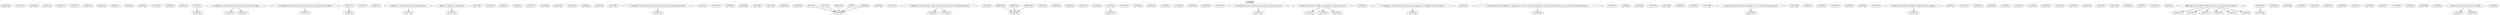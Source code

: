 digraph LLED {
labelloc = "t";
label = "LLED"
fontsize = 27;
"LLED*200"
"LLED*201"
"LLED*206"
"LLED*210"
"LLED*211"
"LLED*212"
"LLED*213"
"LLED*220"
"LLED*221"
"LLED*222"
"LLED*223"
"LLED*226"
"LLED*300"
"LLED*301"
"LLED*310"
"A completed concentration in French or permission of the Head." -> "LLED*312" [style=solid]
"A completed concentration in theatre or drama or permission of the Head." -> "LLED*313" [style=solid]
"LLED*315"
"LLED*318"
"LLED*310" -> "LLED*320" [style=solid]
"LLED*323"
"French 12, or equivalent prior French experience." -> "LLED*324" [style=solid]
"A completed concentration in French or permission of the Head." -> "LLED*325" [style=solid]
"Grade 11 Mandarin or equivalent." -> "LLED*326" [style=solid]
"LLED*336"
"LLED*350"
"LLED*351"
"LLED*352"
"LLED*353"
"LLED*360"
"LLED*361"
"LLED*363"
"LLED*366"
"LLED*367"
"LLED*368"
"A completed concentration in French of permission of the Department Head." -> "LLED*371" [style=solid]
"LLED*372"
"LLED*381"
"LLED*382"
"LLED*386"
"LLED*387"
"LLED*388"
"LLED*391"
"LLED*399"
"APSC*402" -> "LLED*402" [style=solid]
"ASTU*402" -> "LLED*402" [style=solid]
"FRST*402" -> "LLED*402" [style=solid]
"LFS*402" -> "LLED*402" [style=solid]
"PHAR*402" -> "LLED*402" [style=solid]
"LLED*420"
"LLED*421"
"A completed concentration or major in French or permission of Department Head." -> "LLED*422" [style=solid]
"A completed concentration or major in French or permission of Department Head." -> "LLED*423" [style=solid]
"LLED*426"
"FREN*220" -> "LLED*428" [style=solid]
"FREN*222" -> "LLED*428"
"FREN*223" -> "LLED*428"
"LLED*429"
"LLED*433"
"LLED*434"
"LLED*435"
"LLED*436"
"LLED*314" -> "LLED*439" [style=solid]
"LLED*440"
"LLED*441"
"LLED*442"
"LLED*443"
"LLED*444"
"LLED*445"
"LLED*446"
"LLED*449"
"An introductory-level reading or language arts education course" -> "LLED*450" [style=solid]
"An introductory-level reading or language arts education course." -> "LLED*451" [style=solid]
"LLED*452"
"An introductory-level reading or language arts education course." -> "LLED*453" [style=solid]
"or corequisite: an introductory-level reading, language arts, or English education course." -> "LLED*454" [style=solid]
"LLED*455"
"An introductory- level reading or language arts course; successful completion of an extended practicum or one year of teaching experience." -> "LLED*456" [style=solid]
"LLED*457"
"An introductory-level reading or language arts education course." -> "LLED*459" [style=solid]
"LLED*462"
"LLED*469"
"LLED*315" -> "LLED*478" [style=solid]
"LLED*479"
"LLED*480"
"LLED*481"
"LLED*482"
"LLED*486"
"An introductory-level reading, language arts, or English education course." -> "LLED*487" [style=solid]
"LLED*489"
"LLED*491"
"LLED*492"
"LLED*493"
"LLED*501"
"LLED*502"
"LLED*503"
"Preference to students admitted to TESL graduate program." -> "LLED*510" [style=solid]
"LLED*511"
"LLED*512"
"LLED*513"
"LLED*520"
"LLED*521"
"LLED*522"
"LLED*523"
"LLED*525"
"LLED*526"
"LLED*527"
"LLED*534"
"LLED*535"
"LLED*536"
"LLED*540"
"LLED*541"
"LLED*550"
"LLED*552"
"Admission into the TESL Graduate Program or permission of instructor." -> "LLED*553" [style=solid]
"LLED*562" -> "LLED*554" [style=solid]
"LLED*555"
"LLED*556"
"LLED*557"
"LLED*558"
"LLED*559"
"LLED*560"
"LLED*561"
"LLED*565"
"Admission into the TESL Graduate Program or permission of instructor." -> "LLED*570" [style=solid]
"Admission into the TESL Graduate Program or permission of instructor." -> "LLED*571" [style=solid]
"Admission into the TESL Graduate Program or permission of instructor." -> "LLED*572" [style=solid]
"Admission into the TESL Graduate Program or permission of instructor." -> "LLED*573" [style=solid]
"Admission into the TESL Graduate Program or permission of instructor." -> "LLED*574" [style=solid]
"LLED*577"
"LLED*580"
"LLED*590"
"LLED*598"
"LLED*599"
"Admission to the Ph.D. program in LLED." -> "LLED*601" [style=solid]
"Admission to the Ph.D. program in LLED." -> "LLED*602" [style=solid]
"LLED*699"
}
